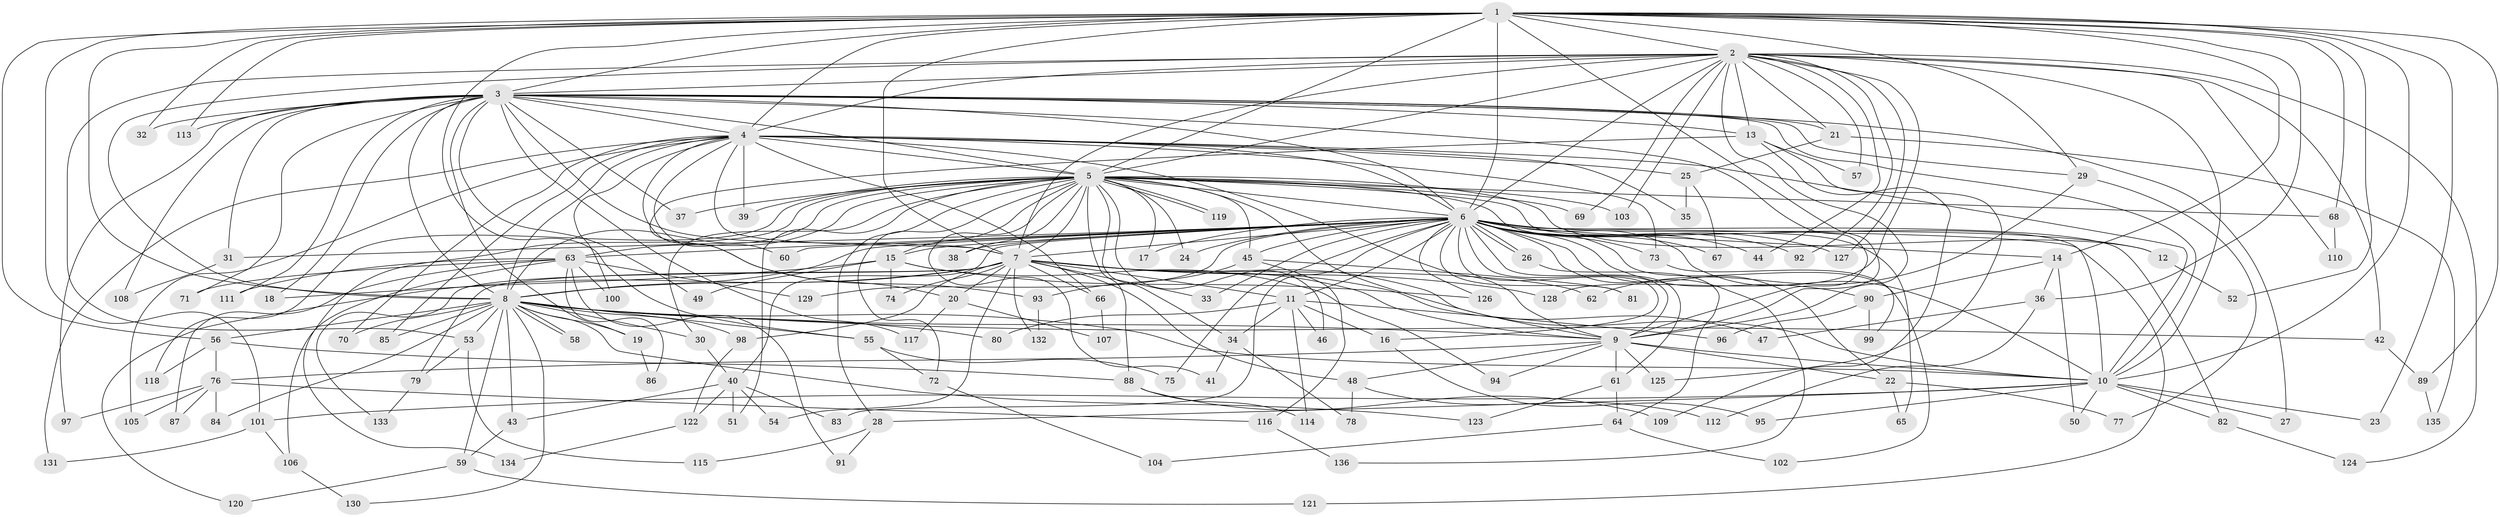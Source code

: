// Generated by graph-tools (version 1.1) at 2025/49/03/09/25 03:49:29]
// undirected, 136 vertices, 297 edges
graph export_dot {
graph [start="1"]
  node [color=gray90,style=filled];
  1;
  2;
  3;
  4;
  5;
  6;
  7;
  8;
  9;
  10;
  11;
  12;
  13;
  14;
  15;
  16;
  17;
  18;
  19;
  20;
  21;
  22;
  23;
  24;
  25;
  26;
  27;
  28;
  29;
  30;
  31;
  32;
  33;
  34;
  35;
  36;
  37;
  38;
  39;
  40;
  41;
  42;
  43;
  44;
  45;
  46;
  47;
  48;
  49;
  50;
  51;
  52;
  53;
  54;
  55;
  56;
  57;
  58;
  59;
  60;
  61;
  62;
  63;
  64;
  65;
  66;
  67;
  68;
  69;
  70;
  71;
  72;
  73;
  74;
  75;
  76;
  77;
  78;
  79;
  80;
  81;
  82;
  83;
  84;
  85;
  86;
  87;
  88;
  89;
  90;
  91;
  92;
  93;
  94;
  95;
  96;
  97;
  98;
  99;
  100;
  101;
  102;
  103;
  104;
  105;
  106;
  107;
  108;
  109;
  110;
  111;
  112;
  113;
  114;
  115;
  116;
  117;
  118;
  119;
  120;
  121;
  122;
  123;
  124;
  125;
  126;
  127;
  128;
  129;
  130;
  131;
  132;
  133;
  134;
  135;
  136;
  1 -- 2;
  1 -- 3;
  1 -- 4;
  1 -- 5;
  1 -- 6;
  1 -- 7;
  1 -- 8;
  1 -- 9;
  1 -- 10;
  1 -- 14;
  1 -- 23;
  1 -- 29;
  1 -- 32;
  1 -- 36;
  1 -- 52;
  1 -- 55;
  1 -- 56;
  1 -- 68;
  1 -- 89;
  1 -- 101;
  1 -- 113;
  2 -- 3;
  2 -- 4;
  2 -- 5;
  2 -- 6;
  2 -- 7;
  2 -- 8;
  2 -- 9;
  2 -- 10;
  2 -- 13;
  2 -- 21;
  2 -- 42;
  2 -- 44;
  2 -- 53;
  2 -- 57;
  2 -- 69;
  2 -- 92;
  2 -- 103;
  2 -- 110;
  2 -- 124;
  2 -- 127;
  2 -- 128;
  3 -- 4;
  3 -- 5;
  3 -- 6;
  3 -- 7;
  3 -- 8;
  3 -- 9;
  3 -- 10;
  3 -- 13;
  3 -- 18;
  3 -- 19;
  3 -- 21;
  3 -- 27;
  3 -- 29;
  3 -- 31;
  3 -- 32;
  3 -- 37;
  3 -- 49;
  3 -- 71;
  3 -- 97;
  3 -- 108;
  3 -- 111;
  3 -- 113;
  3 -- 117;
  4 -- 5;
  4 -- 6;
  4 -- 7;
  4 -- 8;
  4 -- 9;
  4 -- 10;
  4 -- 25;
  4 -- 35;
  4 -- 39;
  4 -- 60;
  4 -- 66;
  4 -- 70;
  4 -- 73;
  4 -- 85;
  4 -- 93;
  4 -- 100;
  4 -- 105;
  4 -- 131;
  5 -- 6;
  5 -- 7;
  5 -- 8;
  5 -- 9;
  5 -- 10;
  5 -- 12;
  5 -- 15;
  5 -- 17;
  5 -- 24;
  5 -- 28;
  5 -- 30;
  5 -- 34;
  5 -- 37;
  5 -- 38;
  5 -- 39;
  5 -- 41;
  5 -- 45;
  5 -- 46;
  5 -- 51;
  5 -- 63;
  5 -- 65;
  5 -- 68;
  5 -- 69;
  5 -- 72;
  5 -- 88;
  5 -- 103;
  5 -- 118;
  5 -- 119;
  5 -- 119;
  5 -- 134;
  6 -- 7;
  6 -- 8;
  6 -- 9;
  6 -- 10;
  6 -- 11;
  6 -- 12;
  6 -- 14;
  6 -- 15;
  6 -- 16;
  6 -- 17;
  6 -- 22;
  6 -- 24;
  6 -- 26;
  6 -- 26;
  6 -- 31;
  6 -- 33;
  6 -- 38;
  6 -- 40;
  6 -- 44;
  6 -- 45;
  6 -- 60;
  6 -- 61;
  6 -- 63;
  6 -- 67;
  6 -- 73;
  6 -- 75;
  6 -- 81;
  6 -- 82;
  6 -- 83;
  6 -- 90;
  6 -- 92;
  6 -- 102;
  6 -- 121;
  6 -- 126;
  6 -- 127;
  6 -- 129;
  6 -- 136;
  7 -- 8;
  7 -- 9;
  7 -- 10;
  7 -- 11;
  7 -- 20;
  7 -- 33;
  7 -- 47;
  7 -- 48;
  7 -- 54;
  7 -- 62;
  7 -- 66;
  7 -- 74;
  7 -- 79;
  7 -- 98;
  7 -- 120;
  7 -- 128;
  7 -- 132;
  7 -- 133;
  8 -- 9;
  8 -- 10;
  8 -- 19;
  8 -- 30;
  8 -- 42;
  8 -- 43;
  8 -- 53;
  8 -- 55;
  8 -- 56;
  8 -- 58;
  8 -- 58;
  8 -- 59;
  8 -- 70;
  8 -- 80;
  8 -- 84;
  8 -- 85;
  8 -- 98;
  8 -- 123;
  8 -- 130;
  9 -- 10;
  9 -- 22;
  9 -- 48;
  9 -- 61;
  9 -- 76;
  9 -- 94;
  9 -- 125;
  10 -- 23;
  10 -- 27;
  10 -- 28;
  10 -- 50;
  10 -- 82;
  10 -- 95;
  10 -- 101;
  11 -- 16;
  11 -- 34;
  11 -- 46;
  11 -- 80;
  11 -- 96;
  11 -- 114;
  12 -- 52;
  13 -- 20;
  13 -- 57;
  13 -- 109;
  13 -- 125;
  14 -- 36;
  14 -- 50;
  14 -- 90;
  15 -- 18;
  15 -- 49;
  15 -- 74;
  15 -- 94;
  15 -- 126;
  16 -- 95;
  19 -- 86;
  20 -- 107;
  20 -- 117;
  21 -- 25;
  21 -- 135;
  22 -- 65;
  22 -- 77;
  25 -- 35;
  25 -- 67;
  26 -- 64;
  28 -- 91;
  28 -- 115;
  29 -- 62;
  29 -- 77;
  30 -- 40;
  31 -- 108;
  34 -- 41;
  34 -- 78;
  36 -- 47;
  36 -- 112;
  40 -- 43;
  40 -- 51;
  40 -- 54;
  40 -- 83;
  40 -- 122;
  42 -- 89;
  43 -- 59;
  45 -- 81;
  45 -- 93;
  45 -- 116;
  48 -- 78;
  48 -- 112;
  53 -- 79;
  53 -- 115;
  55 -- 72;
  55 -- 75;
  56 -- 76;
  56 -- 88;
  56 -- 118;
  59 -- 120;
  59 -- 121;
  61 -- 64;
  61 -- 123;
  63 -- 71;
  63 -- 86;
  63 -- 87;
  63 -- 91;
  63 -- 100;
  63 -- 106;
  63 -- 111;
  63 -- 129;
  64 -- 102;
  64 -- 104;
  66 -- 107;
  68 -- 110;
  72 -- 104;
  73 -- 99;
  76 -- 84;
  76 -- 87;
  76 -- 97;
  76 -- 105;
  76 -- 116;
  79 -- 133;
  82 -- 124;
  88 -- 109;
  88 -- 114;
  89 -- 135;
  90 -- 96;
  90 -- 99;
  93 -- 132;
  98 -- 122;
  101 -- 106;
  101 -- 131;
  106 -- 130;
  116 -- 136;
  122 -- 134;
}
